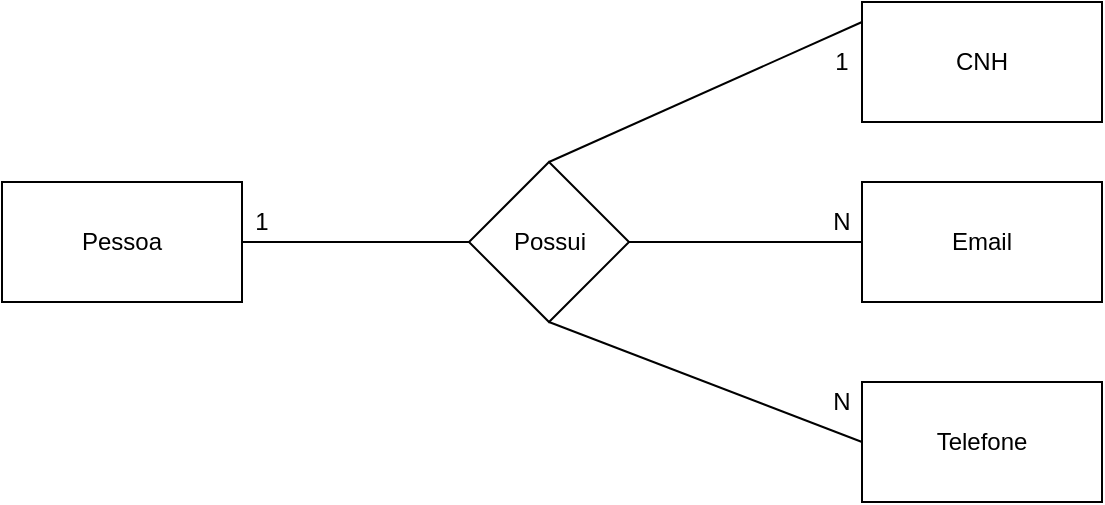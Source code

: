<mxfile version="14.1.8" type="device"><diagram id="wHo8cCwZ82CR0U4CVGcK" name="Página-1"><mxGraphModel dx="1086" dy="534" grid="1" gridSize="10" guides="1" tooltips="1" connect="1" arrows="1" fold="1" page="1" pageScale="1" pageWidth="827" pageHeight="1169" math="0" shadow="0"><root><mxCell id="0"/><mxCell id="1" parent="0"/><mxCell id="P-ysOSy9_Z30pIcE-3Rx-1" value="Pessoa" style="rounded=0;whiteSpace=wrap;html=1;" parent="1" vertex="1"><mxGeometry x="100" y="180" width="120" height="60" as="geometry"/></mxCell><mxCell id="P-ysOSy9_Z30pIcE-3Rx-2" value="Email" style="rounded=0;whiteSpace=wrap;html=1;" parent="1" vertex="1"><mxGeometry x="530" y="180" width="120" height="60" as="geometry"/></mxCell><mxCell id="P-ysOSy9_Z30pIcE-3Rx-3" value="Possui" style="rhombus;whiteSpace=wrap;html=1;" parent="1" vertex="1"><mxGeometry x="333.5" y="170" width="80" height="80" as="geometry"/></mxCell><mxCell id="P-ysOSy9_Z30pIcE-3Rx-4" value="" style="endArrow=none;html=1;exitX=1;exitY=0.5;exitDx=0;exitDy=0;" parent="1" source="P-ysOSy9_Z30pIcE-3Rx-3" edge="1"><mxGeometry width="50" height="50" relative="1" as="geometry"><mxPoint x="480" y="260" as="sourcePoint"/><mxPoint x="530" y="210" as="targetPoint"/></mxGeometry></mxCell><mxCell id="P-ysOSy9_Z30pIcE-3Rx-5" value="" style="endArrow=none;html=1;exitX=1;exitY=0.5;exitDx=0;exitDy=0;entryX=0;entryY=0.5;entryDx=0;entryDy=0;" parent="1" source="P-ysOSy9_Z30pIcE-3Rx-1" target="P-ysOSy9_Z30pIcE-3Rx-3" edge="1"><mxGeometry width="50" height="50" relative="1" as="geometry"><mxPoint x="390" y="300" as="sourcePoint"/><mxPoint x="440" y="250" as="targetPoint"/></mxGeometry></mxCell><mxCell id="P-ysOSy9_Z30pIcE-3Rx-6" value="1" style="text;html=1;strokeColor=none;fillColor=none;align=center;verticalAlign=middle;whiteSpace=wrap;rounded=0;" parent="1" vertex="1"><mxGeometry x="210" y="190" width="40" height="20" as="geometry"/></mxCell><mxCell id="P-ysOSy9_Z30pIcE-3Rx-7" value="N" style="text;html=1;strokeColor=none;fillColor=none;align=center;verticalAlign=middle;whiteSpace=wrap;rounded=0;" parent="1" vertex="1"><mxGeometry x="500" y="190" width="40" height="20" as="geometry"/></mxCell><mxCell id="P-ysOSy9_Z30pIcE-3Rx-8" value="CNH" style="rounded=0;whiteSpace=wrap;html=1;" parent="1" vertex="1"><mxGeometry x="530" y="90" width="120" height="60" as="geometry"/></mxCell><mxCell id="P-ysOSy9_Z30pIcE-3Rx-9" value="Telefone" style="rounded=0;whiteSpace=wrap;html=1;" parent="1" vertex="1"><mxGeometry x="530" y="280" width="120" height="60" as="geometry"/></mxCell><mxCell id="P-ysOSy9_Z30pIcE-3Rx-10" value="N" style="text;html=1;strokeColor=none;fillColor=none;align=center;verticalAlign=middle;whiteSpace=wrap;rounded=0;" parent="1" vertex="1"><mxGeometry x="500" y="280" width="40" height="20" as="geometry"/></mxCell><mxCell id="P-ysOSy9_Z30pIcE-3Rx-11" value="1" style="text;html=1;strokeColor=none;fillColor=none;align=center;verticalAlign=middle;whiteSpace=wrap;rounded=0;" parent="1" vertex="1"><mxGeometry x="500" y="110" width="40" height="20" as="geometry"/></mxCell><mxCell id="P-ysOSy9_Z30pIcE-3Rx-13" value="" style="endArrow=none;html=1;entryX=0.5;entryY=1;entryDx=0;entryDy=0;exitX=0;exitY=0.5;exitDx=0;exitDy=0;" parent="1" source="P-ysOSy9_Z30pIcE-3Rx-9" target="P-ysOSy9_Z30pIcE-3Rx-3" edge="1"><mxGeometry width="50" height="50" relative="1" as="geometry"><mxPoint x="530" y="300" as="sourcePoint"/><mxPoint x="440" y="250" as="targetPoint"/></mxGeometry></mxCell><mxCell id="P-ysOSy9_Z30pIcE-3Rx-14" value="" style="endArrow=none;html=1;exitX=0.5;exitY=0;exitDx=0;exitDy=0;" parent="1" source="P-ysOSy9_Z30pIcE-3Rx-3" edge="1"><mxGeometry width="50" height="50" relative="1" as="geometry"><mxPoint x="480" y="150" as="sourcePoint"/><mxPoint x="530" y="100" as="targetPoint"/></mxGeometry></mxCell></root></mxGraphModel></diagram></mxfile>